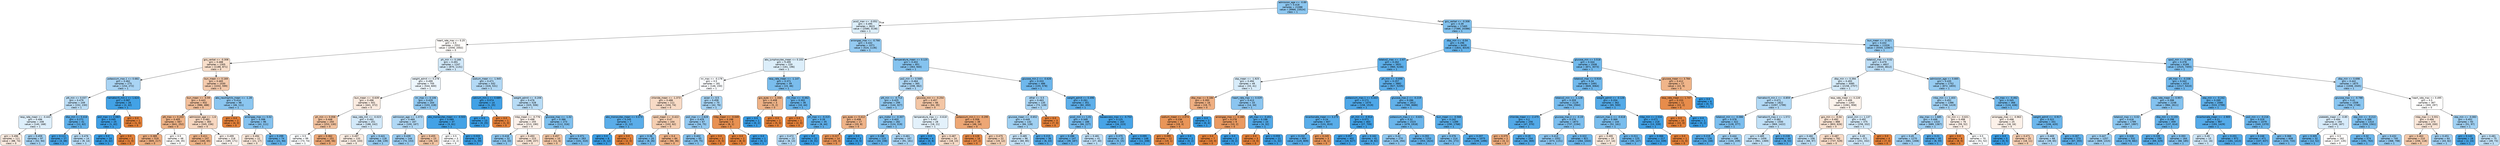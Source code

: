 digraph Tree {
node [shape=box, style="filled, rounded", color="black", fontname="helvetica"] ;
edge [fontname="helvetica"] ;
0 [label="admission_age <= -0.89\ngini = 0.418\nsamples = 21088\nvalue = [9966, 23524]\nclass = 1", fillcolor="#8dc7f0"] ;
1 [label="pco2_max <= -0.052\ngini = 0.495\nsamples = 3623\nvalue = [2580, 3138]\nclass = 1", fillcolor="#dceefa"] ;
0 -> 1 [labeldistance=2.5, labelangle=45, headlabel="True"] ;
2 [label="heart_rate_max <= 0.25\ngini = 0.5\nsamples = 2552\nvalue = [2056, 2002]\nclass = 0", fillcolor="#fefcfa"] ;
1 -> 2 ;
3 [label="gcs_verbal <= -0.308\ngini = 0.488\nsamples = 1305\nvalue = [1186, 871]\nclass = 0", fillcolor="#f8deca"] ;
2 -> 3 ;
4 [label="potassium_max.1 <= 0.682\ngini = 0.462\nsamples = 275\nvalue = [154, 272]\nclass = 1", fillcolor="#a9d4f4"] ;
3 -> 4 ;
5 [label="ptt_min <= 0.037\ngini = 0.479\nsamples = 249\nvalue = [152, 230]\nclass = 1", fillcolor="#bcdef6"] ;
4 -> 5 ;
6 [label="resp_rate_mean <= -0.443\ngini = 0.496\nsamples = 208\nvalue = [140, 168]\nclass = 1", fillcolor="#deeffb"] ;
5 -> 6 ;
7 [label="gini = 0.496\nsamples = 111\nvalue = [88, 74]\nclass = 0", fillcolor="#fbebe0"] ;
6 -> 7 ;
8 [label="gini = 0.459\nsamples = 97\nvalue = [52, 94]\nclass = 1", fillcolor="#a7d3f3"] ;
6 -> 8 ;
9 [label="dbp_min <= 0.416\ngini = 0.272\nsamples = 41\nvalue = [12, 62]\nclass = 1", fillcolor="#5fb0ea"] ;
5 -> 9 ;
10 [label="gini = 0.111\nsamples = 27\nvalue = [3, 48]\nclass = 1", fillcolor="#45a3e7"] ;
9 -> 10 ;
11 [label="gini = 0.476\nsamples = 14\nvalue = [9, 14]\nclass = 1", fillcolor="#b8dcf6"] ;
9 -> 11 ;
12 [label="hematocrit_min.1 <= 1.624\ngini = 0.087\nsamples = 26\nvalue = [2, 42]\nclass = 1", fillcolor="#42a2e6"] ;
4 -> 12 ;
13 [label="po2_max <= 2.083\ngini = 0.045\nsamples = 25\nvalue = [1, 42]\nclass = 1", fillcolor="#3e9fe6"] ;
12 -> 13 ;
14 [label="gini = 0.0\nsamples = 24\nvalue = [0, 42]\nclass = 1", fillcolor="#399de5"] ;
13 -> 14 ;
15 [label="gini = 0.0\nsamples = 1\nvalue = [1, 0]\nclass = 0", fillcolor="#e58139"] ;
13 -> 15 ;
16 [label="gini = 0.0\nsamples = 1\nvalue = [1, 0]\nclass = 0", fillcolor="#e58139"] ;
12 -> 16 ;
17 [label="bun_mean <= 0.169\ngini = 0.465\nsamples = 1030\nvalue = [1032, 599]\nclass = 0", fillcolor="#f4caac"] ;
3 -> 17 ;
18 [label="bun_mean <= -0.59\ngini = 0.443\nsamples = 932\nvalue = [986, 488]\nclass = 0", fillcolor="#f2bf9b"] ;
17 -> 18 ;
19 [label="ptt_max <= 0.203\ngini = 0.405\nsamples = 567\nvalue = [641, 252]\nclass = 0", fillcolor="#efb387"] ;
18 -> 19 ;
20 [label="gini = 0.389\nsamples = 519\nvalue = [605, 217]\nclass = 0", fillcolor="#eeae80"] ;
19 -> 20 ;
21 [label="gini = 0.5\nsamples = 48\nvalue = [36, 35]\nclass = 0", fillcolor="#fefcfa"] ;
19 -> 21 ;
22 [label="admission_age <= -1.6\ngini = 0.482\nsamples = 365\nvalue = [345, 236]\nclass = 0", fillcolor="#f7d7c0"] ;
18 -> 22 ;
23 [label="gini = 0.411\nsamples = 147\nvalue = [160, 65]\nclass = 0", fillcolor="#f0b489"] ;
22 -> 23 ;
24 [label="gini = 0.499\nsamples = 218\nvalue = [185, 171]\nclass = 0", fillcolor="#fdf5f0"] ;
22 -> 24 ;
25 [label="abs_neutrophils_mean <= -1.28\ngini = 0.414\nsamples = 98\nvalue = [46, 111]\nclass = 1", fillcolor="#8bc6f0"] ;
17 -> 25 ;
26 [label="gini = 0.0\nsamples = 2\nvalue = [4, 0]\nclass = 0", fillcolor="#e58139"] ;
25 -> 26 ;
27 [label="aniongap_max <= 0.02\ngini = 0.398\nsamples = 96\nvalue = [42, 111]\nclass = 1", fillcolor="#84c2ef"] ;
25 -> 27 ;
28 [label="gini = 0.494\nsamples = 22\nvalue = [21, 17]\nclass = 0", fillcolor="#fae7d9"] ;
27 -> 28 ;
29 [label="gini = 0.299\nsamples = 74\nvalue = [21, 94]\nclass = 1", fillcolor="#65b3eb"] ;
27 -> 29 ;
30 [label="ph_min <= 0.166\ngini = 0.491\nsamples = 1247\nvalue = [870, 1131]\nclass = 1", fillcolor="#d1e8f9"] ;
2 -> 30 ;
31 [label="weight_admit <= 0.278\ngini = 0.499\nsamples = 705\nvalue = [544, 600]\nclass = 1", fillcolor="#edf6fd"] ;
30 -> 31 ;
32 [label="bun_mean <= -0.639\ngini = 0.496\nsamples = 501\nvalue = [441, 372]\nclass = 0", fillcolor="#fbebe0"] ;
31 -> 32 ;
33 [label="ph_min <= 0.058\ngini = 0.448\nsamples = 250\nvalue = [253, 130]\nclass = 0", fillcolor="#f2c29f"] ;
32 -> 33 ;
34 [label="gini = 0.5\nsamples = 99\nvalue = [73, 74]\nclass = 1", fillcolor="#fcfeff"] ;
33 -> 34 ;
35 [label="gini = 0.362\nsamples = 151\nvalue = [180, 56]\nclass = 0", fillcolor="#eda877"] ;
33 -> 35 ;
36 [label="resp_rate_min <= -0.023\ngini = 0.492\nsamples = 251\nvalue = [188, 242]\nclass = 1", fillcolor="#d3e9f9"] ;
32 -> 36 ;
37 [label="gini = 0.497\nsamples = 133\nvalue = [120, 103]\nclass = 0", fillcolor="#fbede3"] ;
36 -> 37 ;
38 [label="gini = 0.441\nsamples = 118\nvalue = [68, 139]\nclass = 1", fillcolor="#9acdf2"] ;
36 -> 38 ;
39 [label="inr_max <= 0.106\ngini = 0.429\nsamples = 204\nvalue = [103, 228]\nclass = 1", fillcolor="#92c9f1"] ;
31 -> 39 ;
40 [label="admission_age <= -1.073\ngini = 0.469\nsamples = 167\nvalue = [100, 167]\nclass = 1", fillcolor="#b0d8f5"] ;
39 -> 40 ;
41 [label="gini = 0.439\nsamples = 144\nvalue = [74, 153]\nclass = 1", fillcolor="#99ccf2"] ;
40 -> 41 ;
42 [label="gini = 0.455\nsamples = 23\nvalue = [26, 14]\nclass = 0", fillcolor="#f3c5a4"] ;
40 -> 42 ;
43 [label="abs_monocytes_mean <= -0.503\ngini = 0.089\nsamples = 37\nvalue = [3, 61]\nclass = 1", fillcolor="#43a2e6"] ;
39 -> 43 ;
44 [label="gini = 0.5\nsamples = 3\nvalue = [2, 2]\nclass = 0", fillcolor="#ffffff"] ;
43 -> 44 ;
45 [label="gini = 0.033\nsamples = 34\nvalue = [1, 59]\nclass = 1", fillcolor="#3c9fe5"] ;
43 -> 45 ;
46 [label="sodium_mean <= -1.945\ngini = 0.471\nsamples = 542\nvalue = [326, 531]\nclass = 1", fillcolor="#b3d9f5"] ;
30 -> 46 ;
47 [label="calcium_min.1 <= 0.689\ngini = 0.074\nsamples = 14\nvalue = [1, 25]\nclass = 1", fillcolor="#41a1e6"] ;
46 -> 47 ;
48 [label="gini = 0.0\nsamples = 13\nvalue = [0, 25]\nclass = 1", fillcolor="#399de5"] ;
47 -> 48 ;
49 [label="gini = 0.0\nsamples = 1\nvalue = [1, 0]\nclass = 0", fillcolor="#e58139"] ;
47 -> 49 ;
50 [label="weight_admit <= -0.206\ngini = 0.476\nsamples = 528\nvalue = [325, 506]\nclass = 1", fillcolor="#b8dcf6"] ;
46 -> 50 ;
51 [label="mbp_mean <= -0.776\ngini = 0.498\nsamples = 255\nvalue = [213, 190]\nclass = 0", fillcolor="#fcf1ea"] ;
50 -> 51 ;
52 [label="gini = 0.418\nsamples = 32\nvalue = [14, 33]\nclass = 1", fillcolor="#8dc7f0"] ;
51 -> 52 ;
53 [label="gini = 0.493\nsamples = 223\nvalue = [199, 157]\nclass = 0", fillcolor="#fae4d5"] ;
51 -> 53 ;
54 [label="glucose_max <= -1.02\ngini = 0.386\nsamples = 273\nvalue = [112, 316]\nclass = 1", fillcolor="#7fc0ee"] ;
50 -> 54 ;
55 [label="gini = 0.457\nsamples = 10\nvalue = [11, 6]\nclass = 0", fillcolor="#f3c6a5"] ;
54 -> 55 ;
56 [label="gini = 0.371\nsamples = 263\nvalue = [101, 310]\nclass = 1", fillcolor="#7abded"] ;
54 -> 56 ;
57 [label="aniongap_max <= -0.766\ngini = 0.432\nsamples = 1071\nvalue = [524, 1136]\nclass = 1", fillcolor="#94caf1"] ;
1 -> 57 ;
58 [label="abs_lymphocytes_mean <= 0.102\ngini = 0.495\nsamples = 220\nvalue = [161, 196]\nclass = 1", fillcolor="#dceefa"] ;
57 -> 58 ;
59 [label="inr_max <= -0.178\ngini = 0.5\nsamples = 181\nvalue = [146, 150]\nclass = 1", fillcolor="#fafcfe"] ;
58 -> 59 ;
60 [label="chloride_mean <= -1.373\ngini = 0.486\nsamples = 111\nvalue = [104, 74]\nclass = 0", fillcolor="#f8dbc6"] ;
59 -> 60 ;
61 [label="abs_monocytes_mean <= 0.073\ngini = 0.245\nsamples = 7\nvalue = [2, 12]\nclass = 1", fillcolor="#5aade9"] ;
60 -> 61 ;
62 [label="gini = 0.0\nsamples = 6\nvalue = [0, 12]\nclass = 1", fillcolor="#399de5"] ;
61 -> 62 ;
63 [label="gini = 0.0\nsamples = 1\nvalue = [2, 0]\nclass = 0", fillcolor="#e58139"] ;
61 -> 63 ;
64 [label="spo2_mean <= -0.422\ngini = 0.47\nsamples = 104\nvalue = [102, 62]\nclass = 0", fillcolor="#f5ceb1"] ;
60 -> 64 ;
65 [label="gini = 0.36\nsamples = 20\nvalue = [8, 26]\nclass = 1", fillcolor="#76bbed"] ;
64 -> 65 ;
66 [label="gini = 0.4\nsamples = 84\nvalue = [94, 36]\nclass = 0", fillcolor="#efb185"] ;
64 -> 66 ;
67 [label="asian <= 0.5\ngini = 0.458\nsamples = 70\nvalue = [42, 76]\nclass = 1", fillcolor="#a6d3f3"] ;
59 -> 67 ;
68 [label="po2_max <= 2.828\ngini = 0.429\nsamples = 67\nvalue = [34, 75]\nclass = 1", fillcolor="#93c9f1"] ;
67 -> 68 ;
69 [label="gini = 0.402\nsamples = 65\nvalue = [29, 75]\nclass = 1", fillcolor="#86c3ef"] ;
68 -> 69 ;
70 [label="gini = 0.0\nsamples = 2\nvalue = [5, 0]\nclass = 0", fillcolor="#e58139"] ;
68 -> 70 ;
71 [label="mbp_mean <= -0.049\ngini = 0.198\nsamples = 3\nvalue = [8, 1]\nclass = 0", fillcolor="#e89152"] ;
67 -> 71 ;
72 [label="gini = 0.0\nsamples = 2\nvalue = [8, 0]\nclass = 0", fillcolor="#e58139"] ;
71 -> 72 ;
73 [label="gini = 0.0\nsamples = 1\nvalue = [0, 1]\nclass = 1", fillcolor="#399de5"] ;
71 -> 73 ;
74 [label="resp_rate_mean <= -1.147\ngini = 0.371\nsamples = 39\nvalue = [15, 46]\nclass = 1", fillcolor="#7abded"] ;
58 -> 74 ;
75 [label="gcs_eyes <= -1.334\ngini = 0.408\nsamples = 3\nvalue = [5, 2]\nclass = 0", fillcolor="#efb388"] ;
74 -> 75 ;
76 [label="gini = 0.0\nsamples = 1\nvalue = [0, 2]\nclass = 1", fillcolor="#399de5"] ;
75 -> 76 ;
77 [label="gini = 0.0\nsamples = 2\nvalue = [5, 0]\nclass = 0", fillcolor="#e58139"] ;
75 -> 77 ;
78 [label="inr_max <= -0.462\ngini = 0.302\nsamples = 36\nvalue = [10, 44]\nclass = 1", fillcolor="#66b3eb"] ;
74 -> 78 ;
79 [label="gini = 0.0\nsamples = 1\nvalue = [2, 0]\nclass = 0", fillcolor="#e58139"] ;
78 -> 79 ;
80 [label="ph_max <= -0.315\ngini = 0.26\nsamples = 35\nvalue = [8, 44]\nclass = 1", fillcolor="#5dafea"] ;
78 -> 80 ;
81 [label="gini = 0.472\nsamples = 13\nvalue = [8, 13]\nclass = 1", fillcolor="#b3d9f5"] ;
80 -> 81 ;
82 [label="gini = 0.0\nsamples = 22\nvalue = [0, 31]\nclass = 1", fillcolor="#399de5"] ;
80 -> 82 ;
83 [label="temperature_mean <= 0.125\ngini = 0.402\nsamples = 851\nvalue = [363, 940]\nclass = 1", fillcolor="#85c3ef"] ;
57 -> 83 ;
84 [label="po2_min <= 0.569\ngini = 0.464\nsamples = 365\nvalue = [208, 362]\nclass = 1", fillcolor="#abd5f4"] ;
83 -> 84 ;
85 [label="ptt_min <= -0.713\ngini = 0.425\nsamples = 299\nvalue = [144, 327]\nclass = 1", fillcolor="#90c8f0"] ;
84 -> 85 ;
86 [label="gcs_eyes <= 0.412\ngini = 0.408\nsamples = 17\nvalue = [20, 8]\nclass = 0", fillcolor="#efb388"] ;
85 -> 86 ;
87 [label="gini = 0.227\nsamples = 14\nvalue = [20, 3]\nclass = 0", fillcolor="#e99457"] ;
86 -> 87 ;
88 [label="gini = 0.0\nsamples = 3\nvalue = [0, 5]\nclass = 1", fillcolor="#399de5"] ;
86 -> 88 ;
89 [label="gcs_motor <= -0.307\ngini = 0.403\nsamples = 282\nvalue = [124, 319]\nclass = 1", fillcolor="#86c3ef"] ;
85 -> 89 ;
90 [label="gini = 0.286\nsamples = 115\nvalue = [33, 158]\nclass = 1", fillcolor="#62b1ea"] ;
89 -> 90 ;
91 [label="gini = 0.461\nsamples = 167\nvalue = [91, 161]\nclass = 1", fillcolor="#a9d4f4"] ;
89 -> 91 ;
92 [label="glucose_min <= -0.254\ngini = 0.457\nsamples = 66\nvalue = [64, 35]\nclass = 0", fillcolor="#f3c6a5"] ;
84 -> 92 ;
93 [label="temperature_max <= -0.618\ngini = 0.497\nsamples = 28\nvalue = [18, 21]\nclass = 1", fillcolor="#e3f1fb"] ;
92 -> 93 ;
94 [label="gini = 0.0\nsamples = 4\nvalue = [0, 8]\nclass = 1", fillcolor="#399de5"] ;
93 -> 94 ;
95 [label="gini = 0.487\nsamples = 24\nvalue = [18, 13]\nclass = 0", fillcolor="#f8dcc8"] ;
93 -> 95 ;
96 [label="potassium_min.1 <= -0.295\ngini = 0.358\nsamples = 38\nvalue = [46, 14]\nclass = 0", fillcolor="#eda775"] ;
92 -> 96 ;
97 [label="gini = 0.128\nsamples = 16\nvalue = [27, 2]\nclass = 0", fillcolor="#e78a48"] ;
96 -> 97 ;
98 [label="gini = 0.475\nsamples = 22\nvalue = [19, 12]\nclass = 0", fillcolor="#f5d1b6"] ;
96 -> 98 ;
99 [label="glucose_min.2 <= -0.626\ngini = 0.333\nsamples = 486\nvalue = [155, 578]\nclass = 1", fillcolor="#6eb7ec"] ;
83 -> 99 ;
100 [label="other <= 0.5\ngini = 0.463\nsamples = 135\nvalue = [73, 128]\nclass = 1", fillcolor="#aad5f4"] ;
99 -> 100 ;
101 [label="glucose_mean <= -0.652\ngini = 0.449\nsamples = 132\nvalue = [66, 128]\nclass = 1", fillcolor="#9fd0f2"] ;
100 -> 101 ;
102 [label="gini = 0.485\nsamples = 96\nvalue = [60, 85]\nclass = 1", fillcolor="#c5e2f7"] ;
101 -> 102 ;
103 [label="gini = 0.215\nsamples = 36\nvalue = [6, 43]\nclass = 1", fillcolor="#55abe9"] ;
101 -> 103 ;
104 [label="gini = 0.0\nsamples = 3\nvalue = [7, 0]\nclass = 0", fillcolor="#e58139"] ;
100 -> 104 ;
105 [label="weight_admit <= 0.496\ngini = 0.261\nsamples = 351\nvalue = [82, 450]\nclass = 1", fillcolor="#5dafea"] ;
99 -> 105 ;
106 [label="pco2_min <= 1.01\ngini = 0.349\nsamples = 188\nvalue = [66, 227]\nclass = 1", fillcolor="#73b9ed"] ;
105 -> 106 ;
107 [label="gini = 0.286\nsamples = 147\nvalue = [39, 187]\nclass = 1", fillcolor="#62b1ea"] ;
106 -> 107 ;
108 [label="gini = 0.481\nsamples = 41\nvalue = [27, 40]\nclass = 1", fillcolor="#bfdff7"] ;
106 -> 108 ;
109 [label="baseexcess_max <= -0.753\ngini = 0.125\nsamples = 163\nvalue = [16, 223]\nclass = 1", fillcolor="#47a4e7"] ;
105 -> 109 ;
110 [label="gini = 0.375\nsamples = 15\nvalue = [5, 15]\nclass = 1", fillcolor="#7bbeee"] ;
109 -> 110 ;
111 [label="gini = 0.095\nsamples = 148\nvalue = [11, 208]\nclass = 1", fillcolor="#43a2e6"] ;
109 -> 111 ;
112 [label="gcs_verbal <= -0.308\ngini = 0.39\nsamples = 17465\nvalue = [7386, 20386]\nclass = 1", fillcolor="#81c1ee"] ;
0 -> 112 [labeldistance=2.5, labelangle=-45, headlabel="False"] ;
113 [label="dbp_min <= -0.04\ngini = 0.296\nsamples = 6439\nvalue = [1831, 8319]\nclass = 1", fillcolor="#65b3eb"] ;
112 -> 113 ;
114 [label="totalco2_max <= -2.67\ngini = 0.262\nsamples = 3931\nvalue = [960, 5246]\nclass = 1", fillcolor="#5dafea"] ;
113 -> 114 ;
115 [label="sbp_mean <= -1.925\ngini = 0.494\nsamples = 49\nvalue = [33, 41]\nclass = 1", fillcolor="#d8ecfa"] ;
114 -> 115 ;
116 [label="dbp_max <= 0.184\ngini = 0.393\nsamples = 16\nvalue = [19, 7]\nclass = 0", fillcolor="#efaf82"] ;
115 -> 116 ;
117 [label="sodium_mean <= 2.074\ngini = 0.236\nsamples = 14\nvalue = [19, 3]\nclass = 0", fillcolor="#e99558"] ;
116 -> 117 ;
118 [label="gini = 0.095\nsamples = 12\nvalue = [19, 1]\nclass = 0", fillcolor="#e68843"] ;
117 -> 118 ;
119 [label="gini = 0.0\nsamples = 2\nvalue = [0, 2]\nclass = 1", fillcolor="#399de5"] ;
117 -> 119 ;
120 [label="gini = 0.0\nsamples = 2\nvalue = [0, 4]\nclass = 1", fillcolor="#399de5"] ;
116 -> 120 ;
121 [label="heart_rate_max <= 0.029\ngini = 0.413\nsamples = 33\nvalue = [14, 34]\nclass = 1", fillcolor="#8bc5f0"] ;
115 -> 121 ;
122 [label="aniongap_max <= 3.166\ngini = 0.278\nsamples = 9\nvalue = [10, 2]\nclass = 0", fillcolor="#ea9a61"] ;
121 -> 122 ;
123 [label="gini = 0.0\nsamples = 7\nvalue = [10, 0]\nclass = 0", fillcolor="#e58139"] ;
122 -> 123 ;
124 [label="gini = 0.0\nsamples = 2\nvalue = [0, 2]\nclass = 1", fillcolor="#399de5"] ;
122 -> 124 ;
125 [label="ptt_max <= -0.451\ngini = 0.198\nsamples = 24\nvalue = [4, 32]\nclass = 1", fillcolor="#52a9e8"] ;
121 -> 125 ;
126 [label="gini = 0.0\nsamples = 3\nvalue = [3, 0]\nclass = 0", fillcolor="#e58139"] ;
125 -> 126 ;
127 [label="gini = 0.059\nsamples = 21\nvalue = [1, 32]\nclass = 1", fillcolor="#3fa0e6"] ;
125 -> 127 ;
128 [label="ph_min <= -0.698\ngini = 0.257\nsamples = 3882\nvalue = [927, 5205]\nclass = 1", fillcolor="#5caeea"] ;
114 -> 128 ;
129 [label="potassium_max.1 <= 0.443\ngini = 0.171\nsamples = 1070\nvalue = [158, 1519]\nclass = 1", fillcolor="#4ea7e8"] ;
128 -> 129 ;
130 [label="bicarbonate_mean <= 3.275\ngini = 0.24\nsamples = 607\nvalue = [131, 810]\nclass = 1", fillcolor="#59ade9"] ;
129 -> 130 ;
131 [label="gini = 0.232\nsamples = 604\nvalue = [125, 809]\nclass = 1", fillcolor="#58ace9"] ;
130 -> 131 ;
132 [label="gini = 0.245\nsamples = 3\nvalue = [6, 1]\nclass = 0", fillcolor="#e9965a"] ;
130 -> 132 ;
133 [label="ph_min <= -0.914\ngini = 0.071\nsamples = 463\nvalue = [27, 709]\nclass = 1", fillcolor="#41a1e6"] ;
129 -> 133 ;
134 [label="gini = 0.057\nsamples = 402\nvalue = [19, 627]\nclass = 1", fillcolor="#3fa0e6"] ;
133 -> 134 ;
135 [label="gini = 0.162\nsamples = 61\nvalue = [8, 82]\nclass = 1", fillcolor="#4ca7e8"] ;
133 -> 135 ;
136 [label="glucose_max.2 <= -0.219\ngini = 0.286\nsamples = 2812\nvalue = [769, 3686]\nclass = 1", fillcolor="#62b1ea"] ;
128 -> 136 ;
137 [label="potassium_max.1 <= -0.631\ngini = 0.32\nsamples = 1523\nvalue = [479, 1918]\nclass = 1", fillcolor="#6ab5eb"] ;
136 -> 137 ;
138 [label="gini = 0.42\nsamples = 270\nvalue = [126, 294]\nclass = 1", fillcolor="#8ec7f0"] ;
137 -> 138 ;
139 [label="gini = 0.293\nsamples = 1253\nvalue = [353, 1624]\nclass = 1", fillcolor="#64b2eb"] ;
137 -> 139 ;
140 [label="bun_mean <= -0.566\ngini = 0.242\nsamples = 1289\nvalue = [290, 1768]\nclass = 1", fillcolor="#59ade9"] ;
136 -> 140 ;
141 [label="gini = 0.376\nsamples = 214\nvalue = [91, 272]\nclass = 1", fillcolor="#7bbeee"] ;
140 -> 141 ;
142 [label="gini = 0.207\nsamples = 1075\nvalue = [199, 1496]\nclass = 1", fillcolor="#53aae8"] ;
140 -> 142 ;
143 [label="glucose_min <= 3.518\ngini = 0.344\nsamples = 2508\nvalue = [871, 3073]\nclass = 1", fillcolor="#71b9ec"] ;
113 -> 143 ;
144 [label="totalco2_max <= 0.916\ngini = 0.34\nsamples = 2491\nvalue = [849, 3064]\nclass = 1", fillcolor="#70b8ec"] ;
143 -> 144 ;
145 [label="totalco2_min <= -1.128\ngini = 0.359\nsamples = 2129\nvalue = [784, 2564]\nclass = 1", fillcolor="#76bbed"] ;
144 -> 145 ;
146 [label="chloride_mean <= -2.475\ngini = 0.2\nsamples = 256\nvalue = [47, 370]\nclass = 1", fillcolor="#52a9e8"] ;
145 -> 146 ;
147 [label="gini = 0.375\nsamples = 2\nvalue = [3, 1]\nclass = 0", fillcolor="#eeab7b"] ;
146 -> 147 ;
148 [label="gini = 0.19\nsamples = 254\nvalue = [44, 369]\nclass = 1", fillcolor="#51a9e8"] ;
146 -> 148 ;
149 [label="glucose_max.2 <= -0.19\ngini = 0.376\nsamples = 1873\nvalue = [737, 2194]\nclass = 1", fillcolor="#7cbeee"] ;
145 -> 149 ;
150 [label="gini = 0.413\nsamples = 1052\nvalue = [473, 1151]\nclass = 1", fillcolor="#8ac5f0"] ;
149 -> 150 ;
151 [label="gini = 0.322\nsamples = 821\nvalue = [264, 1043]\nclass = 1", fillcolor="#6bb6ec"] ;
149 -> 151 ;
152 [label="weight_admit <= -0.126\ngini = 0.204\nsamples = 362\nvalue = [65, 500]\nclass = 1", fillcolor="#53aae8"] ;
144 -> 152 ;
153 [label="calcium_max.1 <= -0.618\ngini = 0.369\nsamples = 144\nvalue = [52, 161]\nclass = 1", fillcolor="#79bded"] ;
152 -> 153 ;
154 [label="gini = 0.495\nsamples = 19\nvalue = [17, 14]\nclass = 0", fillcolor="#fae9dc"] ;
153 -> 154 ;
155 [label="gini = 0.311\nsamples = 125\nvalue = [35, 147]\nclass = 1", fillcolor="#68b4eb"] ;
153 -> 155 ;
156 [label="mbp_min <= 2.534\ngini = 0.071\nsamples = 218\nvalue = [13, 339]\nclass = 1", fillcolor="#41a1e6"] ;
152 -> 156 ;
157 [label="gini = 0.066\nsamples = 217\nvalue = [12, 339]\nclass = 1", fillcolor="#40a0e6"] ;
156 -> 157 ;
158 [label="gini = 0.0\nsamples = 1\nvalue = [1, 0]\nclass = 0", fillcolor="#e58139"] ;
156 -> 158 ;
159 [label="glucose_mean <= 3.784\ngini = 0.412\nsamples = 17\nvalue = [22, 9]\nclass = 0", fillcolor="#f0b58a"] ;
143 -> 159 ;
160 [label="resp_rate_mean <= 1.747\ngini = 0.153\nsamples = 11\nvalue = [22, 2]\nclass = 0", fillcolor="#e78c4b"] ;
159 -> 160 ;
161 [label="gini = 0.0\nsamples = 10\nvalue = [22, 0]\nclass = 0", fillcolor="#e58139"] ;
160 -> 161 ;
162 [label="gini = 0.0\nsamples = 1\nvalue = [0, 2]\nclass = 1", fillcolor="#399de5"] ;
160 -> 162 ;
163 [label="gini = 0.0\nsamples = 6\nvalue = [0, 7]\nclass = 1", fillcolor="#399de5"] ;
159 -> 163 ;
164 [label="bun_mean <= -0.321\ngini = 0.432\nsamples = 11026\nvalue = [5555, 12067]\nclass = 1", fillcolor="#94caf1"] ;
112 -> 164 ;
165 [label="totalco2_max <= 0.02\ngini = 0.479\nsamples = 4837\nvalue = [3030, 4612]\nclass = 1", fillcolor="#bbddf6"] ;
164 -> 165 ;
166 [label="dbp_min <= 0.394\ngini = 0.493\nsamples = 3085\nvalue = [2158, 2757]\nclass = 1", fillcolor="#d4eaf9"] ;
165 -> 166 ;
167 [label="hematocrit_min.1 <= -0.859\ngini = 0.471\nsamples = 1822\nvalue = [1097, 1799]\nclass = 1", fillcolor="#b2d9f5"] ;
166 -> 167 ;
168 [label="totalco2_min <= -0.086\ngini = 0.378\nsamples = 322\nvalue = [128, 377]\nclass = 1", fillcolor="#7cbeee"] ;
167 -> 168 ;
169 [label="gini = 0.219\nsamples = 126\nvalue = [24, 168]\nclass = 1", fillcolor="#55abe9"] ;
168 -> 169 ;
170 [label="gini = 0.444\nsamples = 196\nvalue = [104, 209]\nclass = 1", fillcolor="#9ccef2"] ;
168 -> 170 ;
171 [label="hematocrit_max.1 <= 1.572\ngini = 0.482\nsamples = 1500\nvalue = [969, 1422]\nclass = 1", fillcolor="#c0e0f7"] ;
167 -> 171 ;
172 [label="gini = 0.485\nsamples = 1456\nvalue = [961, 1369]\nclass = 1", fillcolor="#c4e2f7"] ;
171 -> 172 ;
173 [label="gini = 0.228\nsamples = 44\nvalue = [8, 53]\nclass = 1", fillcolor="#57ace9"] ;
171 -> 173 ;
174 [label="resp_rate_mean <= 0.228\ngini = 0.499\nsamples = 1263\nvalue = [1061, 958]\nclass = 0", fillcolor="#fcf3ec"] ;
166 -> 174 ;
175 [label="gcs_min <= -0.04\ngini = 0.492\nsamples = 888\nvalue = [803, 626]\nclass = 0", fillcolor="#f9e3d3"] ;
174 -> 175 ;
176 [label="gini = 0.482\nsamples = 106\nvalue = [66, 97]\nclass = 1", fillcolor="#c0e0f7"] ;
175 -> 176 ;
177 [label="gini = 0.487\nsamples = 782\nvalue = [737, 529]\nclass = 0", fillcolor="#f8dbc7"] ;
175 -> 177 ;
178 [label="pco2_min <= 1.137\ngini = 0.492\nsamples = 375\nvalue = [258, 332]\nclass = 1", fillcolor="#d3e9f9"] ;
174 -> 178 ;
179 [label="gini = 0.49\nsamples = 371\nvalue = [251, 332]\nclass = 1", fillcolor="#cfe7f9"] ;
178 -> 179 ;
180 [label="gini = 0.0\nsamples = 4\nvalue = [7, 0]\nclass = 0", fillcolor="#e58139"] ;
178 -> 180 ;
181 [label="admission_age <= 0.665\ngini = 0.435\nsamples = 1752\nvalue = [872, 1855]\nclass = 1", fillcolor="#96cbf1"] ;
165 -> 181 ;
182 [label="mbp_min <= 1.403\ngini = 0.452\nsamples = 1386\nvalue = [748, 1419]\nclass = 1", fillcolor="#a1d1f3"] ;
181 -> 182 ;
183 [label="sbp_max <= 1.685\ngini = 0.446\nsamples = 1310\nvalue = [689, 1367]\nclass = 1", fillcolor="#9dcef2"] ;
182 -> 183 ;
184 [label="gini = 0.45\nsamples = 1270\nvalue = [681, 1308]\nclass = 1", fillcolor="#a0d0f3"] ;
183 -> 184 ;
185 [label="gini = 0.21\nsamples = 40\nvalue = [8, 59]\nclass = 1", fillcolor="#54aae9"] ;
183 -> 185 ;
186 [label="inr_min <= -0.631\ngini = 0.498\nsamples = 76\nvalue = [59, 52]\nclass = 0", fillcolor="#fcf0e8"] ;
182 -> 186 ;
187 [label="gini = 0.0\nsamples = 6\nvalue = [8, 0]\nclass = 0", fillcolor="#e58139"] ;
186 -> 187 ;
188 [label="gini = 0.5\nsamples = 70\nvalue = [51, 52]\nclass = 1", fillcolor="#fbfdfe"] ;
186 -> 188 ;
189 [label="inr_max <= -0.462\ngini = 0.345\nsamples = 366\nvalue = [124, 436]\nclass = 1", fillcolor="#71b9ec"] ;
181 -> 189 ;
190 [label="aniongap_max <= -0.963\ngini = 0.498\nsamples = 25\nvalue = [18, 16]\nclass = 0", fillcolor="#fcf1e9"] ;
189 -> 190 ;
191 [label="gini = 0.0\nsamples = 5\nvalue = [0, 5]\nclass = 1", fillcolor="#399de5"] ;
190 -> 191 ;
192 [label="gini = 0.471\nsamples = 20\nvalue = [18, 11]\nclass = 0", fillcolor="#f5ceb2"] ;
190 -> 192 ;
193 [label="weight_admit <= -0.917\ngini = 0.322\nsamples = 341\nvalue = [106, 420]\nclass = 1", fillcolor="#6bb6ec"] ;
189 -> 193 ;
194 [label="gini = 0.469\nsamples = 68\nvalue = [39, 65]\nclass = 1", fillcolor="#b0d8f5"] ;
193 -> 194 ;
195 [label="gini = 0.267\nsamples = 273\nvalue = [67, 355]\nclass = 1", fillcolor="#5eafea"] ;
193 -> 195 ;
196 [label="spo2_min <= 0.268\ngini = 0.378\nsamples = 6189\nvalue = [2525, 7455]\nclass = 1", fillcolor="#7cbeee"] ;
164 -> 196 ;
197 [label="ptt_max <= -0.338\ngini = 0.342\nsamples = 4314\nvalue = [1517, 5410]\nclass = 1", fillcolor="#71b8ec"] ;
196 -> 197 ;
198 [label="resp_rate_mean <= 0.957\ngini = 0.398\nsamples = 2248\nvalue = [984, 2611]\nclass = 1", fillcolor="#84c2ef"] ;
197 -> 198 ;
199 [label="totalco2_max <= 0.02\ngini = 0.418\nsamples = 1789\nvalue = [847, 1997]\nclass = 1", fillcolor="#8dc7f0"] ;
198 -> 199 ;
200 [label="gini = 0.447\nsamples = 1257\nvalue = [669, 1315]\nclass = 1", fillcolor="#9ecff2"] ;
199 -> 200 ;
201 [label="gini = 0.328\nsamples = 532\nvalue = [178, 682]\nclass = 1", fillcolor="#6db7ec"] ;
199 -> 201 ;
202 [label="dbp_min <= 0.155\ngini = 0.298\nsamples = 459\nvalue = [137, 614]\nclass = 1", fillcolor="#65b3eb"] ;
198 -> 202 ;
203 [label="gini = 0.239\nsamples = 295\nvalue = [69, 429]\nclass = 1", fillcolor="#59ade9"] ;
202 -> 203 ;
204 [label="gini = 0.393\nsamples = 164\nvalue = [68, 185]\nclass = 1", fillcolor="#82c1ef"] ;
202 -> 204 ;
205 [label="sbp_min <= -0.242\ngini = 0.269\nsamples = 2066\nvalue = [533, 2799]\nclass = 1", fillcolor="#5fb0ea"] ;
197 -> 205 ;
206 [label="bicarbonate_mean <= -2.905\ngini = 0.21\nsamples = 987\nvalue = [193, 1429]\nclass = 1", fillcolor="#54aae9"] ;
205 -> 206 ;
207 [label="gini = 0.49\nsamples = 15\nvalue = [12, 16]\nclass = 1", fillcolor="#cee6f8"] ;
206 -> 207 ;
208 [label="gini = 0.201\nsamples = 972\nvalue = [181, 1413]\nclass = 1", fillcolor="#52aae8"] ;
206 -> 208 ;
209 [label="po2_min <= -0.216\ngini = 0.319\nsamples = 1079\nvalue = [340, 1370]\nclass = 1", fillcolor="#6ab5eb"] ;
205 -> 209 ;
210 [label="gini = 0.246\nsamples = 471\nvalue = [107, 637]\nclass = 1", fillcolor="#5aade9"] ;
209 -> 210 ;
211 [label="gini = 0.366\nsamples = 608\nvalue = [233, 733]\nclass = 1", fillcolor="#78bced"] ;
209 -> 211 ;
212 [label="dbp_min <= 0.698\ngini = 0.442\nsamples = 1875\nvalue = [1008, 2045]\nclass = 1", fillcolor="#9bcdf2"] ;
196 -> 212 ;
213 [label="glucose_max <= -0.788\ngini = 0.41\nsamples = 1508\nvalue = [708, 1748]\nclass = 1", fillcolor="#89c5f0"] ;
212 -> 213 ;
214 [label="platelets_mean <= -0.85\ngini = 0.494\nsamples = 194\nvalue = [149, 187]\nclass = 1", fillcolor="#d7ebfa"] ;
213 -> 214 ;
215 [label="gini = 0.305\nsamples = 32\nvalue = [12, 52]\nclass = 1", fillcolor="#67b4eb"] ;
214 -> 215 ;
216 [label="gini = 0.5\nsamples = 162\nvalue = [137, 135]\nclass = 0", fillcolor="#fffdfc"] ;
214 -> 216 ;
217 [label="sbp_min <= -0.213\ngini = 0.388\nsamples = 1314\nvalue = [559, 1561]\nclass = 1", fillcolor="#80c0ee"] ;
213 -> 217 ;
218 [label="gini = 0.32\nsamples = 574\nvalue = [191, 763]\nclass = 1", fillcolor="#6bb6ec"] ;
217 -> 218 ;
219 [label="gini = 0.432\nsamples = 740\nvalue = [368, 798]\nclass = 1", fillcolor="#94caf1"] ;
217 -> 219 ;
220 [label="heart_rate_max <= 0.495\ngini = 0.5\nsamples = 367\nvalue = [300, 297]\nclass = 0", fillcolor="#fffefd"] ;
212 -> 220 ;
221 [label="mbp_max <= 0.551\ngini = 0.494\nsamples = 274\nvalue = [249, 200]\nclass = 0", fillcolor="#fae6d8"] ;
220 -> 221 ;
222 [label="gini = 0.463\nsamples = 210\nvalue = [206, 118]\nclass = 0", fillcolor="#f4c9aa"] ;
221 -> 222 ;
223 [label="gini = 0.451\nsamples = 64\nvalue = [43, 82]\nclass = 1", fillcolor="#a1d0f3"] ;
221 -> 223 ;
224 [label="sbp_min <= -0.083\ngini = 0.452\nsamples = 93\nvalue = [51, 97]\nclass = 1", fillcolor="#a1d1f3"] ;
220 -> 224 ;
225 [label="gini = 0.142\nsamples = 18\nvalue = [2, 24]\nclass = 1", fillcolor="#49a5e7"] ;
224 -> 225 ;
226 [label="gini = 0.481\nsamples = 75\nvalue = [49, 73]\nclass = 1", fillcolor="#bedff6"] ;
224 -> 226 ;
}